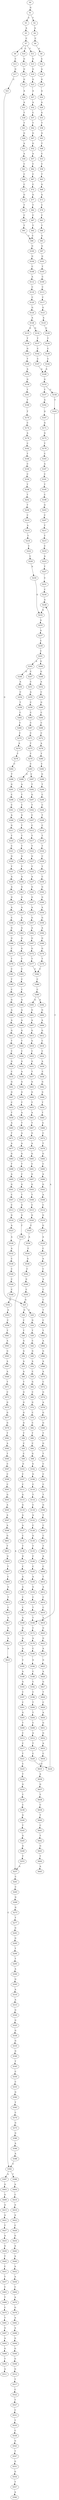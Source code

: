 strict digraph  {
	S0 -> S1 [ label = G ];
	S1 -> S2 [ label = T ];
	S1 -> S3 [ label = C ];
	S2 -> S4 [ label = A ];
	S3 -> S5 [ label = A ];
	S4 -> S6 [ label = C ];
	S5 -> S7 [ label = C ];
	S6 -> S8 [ label = G ];
	S7 -> S9 [ label = G ];
	S7 -> S10 [ label = C ];
	S7 -> S11 [ label = T ];
	S8 -> S12 [ label = A ];
	S9 -> S13 [ label = C ];
	S10 -> S14 [ label = G ];
	S11 -> S15 [ label = G ];
	S12 -> S16 [ label = A ];
	S13 -> S17 [ label = G ];
	S14 -> S18 [ label = G ];
	S15 -> S19 [ label = G ];
	S16 -> S20 [ label = G ];
	S17 -> S21 [ label = C ];
	S18 -> S22 [ label = G ];
	S19 -> S23 [ label = G ];
	S20 -> S24 [ label = A ];
	S21 -> S25 [ label = G ];
	S22 -> S26 [ label = A ];
	S23 -> S27 [ label = A ];
	S24 -> S28 [ label = A ];
	S25 -> S29 [ label = C ];
	S25 -> S30 [ label = G ];
	S26 -> S31 [ label = A ];
	S27 -> S32 [ label = A ];
	S28 -> S33 [ label = G ];
	S29 -> S34 [ label = G ];
	S30 -> S35 [ label = C ];
	S31 -> S36 [ label = T ];
	S32 -> S37 [ label = C ];
	S33 -> S38 [ label = T ];
	S34 -> S39 [ label = T ];
	S35 -> S40 [ label = T ];
	S36 -> S41 [ label = T ];
	S37 -> S42 [ label = T ];
	S38 -> S43 [ label = G ];
	S39 -> S44 [ label = C ];
	S40 -> S45 [ label = G ];
	S41 -> S46 [ label = G ];
	S42 -> S47 [ label = G ];
	S43 -> S48 [ label = T ];
	S44 -> S49 [ label = G ];
	S45 -> S50 [ label = G ];
	S46 -> S51 [ label = A ];
	S47 -> S52 [ label = G ];
	S48 -> S53 [ label = C ];
	S49 -> S54 [ label = A ];
	S50 -> S55 [ label = A ];
	S51 -> S56 [ label = A ];
	S52 -> S57 [ label = A ];
	S53 -> S58 [ label = C ];
	S54 -> S59 [ label = C ];
	S55 -> S60 [ label = A ];
	S56 -> S61 [ label = C ];
	S57 -> S62 [ label = C ];
	S58 -> S63 [ label = T ];
	S59 -> S64 [ label = G ];
	S60 -> S65 [ label = T ];
	S61 -> S66 [ label = C ];
	S62 -> S67 [ label = C ];
	S63 -> S68 [ label = G ];
	S64 -> S69 [ label = C ];
	S65 -> S70 [ label = G ];
	S66 -> S71 [ label = C ];
	S67 -> S72 [ label = C ];
	S68 -> S73 [ label = G ];
	S69 -> S74 [ label = G ];
	S70 -> S75 [ label = G ];
	S71 -> S76 [ label = G ];
	S72 -> S77 [ label = G ];
	S73 -> S78 [ label = C ];
	S74 -> S79 [ label = C ];
	S75 -> S80 [ label = G ];
	S76 -> S81 [ label = T ];
	S77 -> S82 [ label = T ];
	S78 -> S83 [ label = C ];
	S79 -> S84 [ label = C ];
	S80 -> S85 [ label = G ];
	S81 -> S86 [ label = C ];
	S82 -> S87 [ label = C ];
	S83 -> S88 [ label = T ];
	S84 -> S89 [ label = T ];
	S85 -> S90 [ label = T ];
	S86 -> S91 [ label = T ];
	S87 -> S92 [ label = T ];
	S88 -> S93 [ label = G ];
	S89 -> S94 [ label = C ];
	S90 -> S95 [ label = C ];
	S91 -> S96 [ label = C ];
	S92 -> S96 [ label = C ];
	S93 -> S97 [ label = G ];
	S94 -> S98 [ label = G ];
	S95 -> S99 [ label = C ];
	S96 -> S100 [ label = G ];
	S97 -> S101 [ label = G ];
	S98 -> S102 [ label = G ];
	S99 -> S103 [ label = G ];
	S100 -> S104 [ label = G ];
	S101 -> S105 [ label = T ];
	S102 -> S106 [ label = G ];
	S103 -> S107 [ label = C ];
	S104 -> S108 [ label = C ];
	S105 -> S109 [ label = C ];
	S106 -> S110 [ label = C ];
	S107 -> S111 [ label = C ];
	S108 -> S112 [ label = A ];
	S109 -> S113 [ label = C ];
	S110 -> S114 [ label = T ];
	S111 -> S115 [ label = G ];
	S112 -> S116 [ label = C ];
	S113 -> S117 [ label = C ];
	S114 -> S118 [ label = C ];
	S115 -> S119 [ label = G ];
	S116 -> S120 [ label = C ];
	S117 -> S121 [ label = G ];
	S118 -> S122 [ label = A ];
	S119 -> S123 [ label = A ];
	S120 -> S124 [ label = G ];
	S121 -> S125 [ label = A ];
	S122 -> S126 [ label = C ];
	S123 -> S127 [ label = A ];
	S124 -> S128 [ label = A ];
	S125 -> S129 [ label = G ];
	S126 -> S130 [ label = G ];
	S127 -> S131 [ label = C ];
	S128 -> S132 [ label = G ];
	S128 -> S133 [ label = A ];
	S129 -> S134 [ label = T ];
	S130 -> S135 [ label = T ];
	S131 -> S136 [ label = T ];
	S132 -> S137 [ label = T ];
	S133 -> S138 [ label = T ];
	S134 -> S139 [ label = C ];
	S135 -> S140 [ label = C ];
	S136 -> S141 [ label = G ];
	S137 -> S142 [ label = C ];
	S138 -> S143 [ label = G ];
	S139 -> S144 [ label = C ];
	S140 -> S145 [ label = C ];
	S141 -> S146 [ label = C ];
	S142 -> S147 [ label = C ];
	S143 -> S148 [ label = T ];
	S144 -> S149 [ label = A ];
	S145 -> S150 [ label = A ];
	S146 -> S151 [ label = A ];
	S147 -> S149 [ label = A ];
	S148 -> S152 [ label = A ];
	S149 -> S153 [ label = G ];
	S150 -> S154 [ label = G ];
	S151 -> S155 [ label = A ];
	S152 -> S156 [ label = G ];
	S153 -> S157 [ label = T ];
	S153 -> S158 [ label = C ];
	S154 -> S159 [ label = C ];
	S155 -> S160 [ label = C ];
	S156 -> S161 [ label = T ];
	S157 -> S162 [ label = A ];
	S158 -> S163 [ label = T ];
	S159 -> S164 [ label = T ];
	S160 -> S165 [ label = C ];
	S161 -> S166 [ label = T ];
	S162 -> S167 [ label = G ];
	S163 -> S168 [ label = T ];
	S164 -> S168 [ label = T ];
	S165 -> S169 [ label = A ];
	S166 -> S170 [ label = T ];
	S167 -> S171 [ label = G ];
	S168 -> S172 [ label = C ];
	S169 -> S173 [ label = G ];
	S170 -> S174 [ label = C ];
	S171 -> S175 [ label = G ];
	S172 -> S176 [ label = A ];
	S173 -> S177 [ label = A ];
	S174 -> S178 [ label = A ];
	S175 -> S179 [ label = T ];
	S176 -> S180 [ label = C ];
	S177 -> S181 [ label = A ];
	S178 -> S182 [ label = C ];
	S179 -> S183 [ label = C ];
	S180 -> S184 [ label = G ];
	S181 -> S185 [ label = C ];
	S182 -> S186 [ label = T ];
	S183 -> S187 [ label = A ];
	S184 -> S188 [ label = C ];
	S185 -> S189 [ label = A ];
	S186 -> S190 [ label = C ];
	S187 -> S191 [ label = C ];
	S188 -> S192 [ label = C ];
	S189 -> S193 [ label = G ];
	S190 -> S194 [ label = C ];
	S191 -> S195 [ label = T ];
	S192 -> S196 [ label = C ];
	S193 -> S197 [ label = C ];
	S194 -> S198 [ label = T ];
	S195 -> S199 [ label = C ];
	S196 -> S200 [ label = T ];
	S197 -> S201 [ label = C ];
	S198 -> S202 [ label = T ];
	S199 -> S203 [ label = G ];
	S200 -> S204 [ label = T ];
	S201 -> S205 [ label = G ];
	S202 -> S206 [ label = T ];
	S203 -> S207 [ label = C ];
	S204 -> S208 [ label = C ];
	S205 -> S209 [ label = T ];
	S206 -> S210 [ label = C ];
	S207 -> S211 [ label = T ];
	S208 -> S212 [ label = A ];
	S209 -> S213 [ label = C ];
	S210 -> S214 [ label = A ];
	S211 -> S215 [ label = T ];
	S212 -> S216 [ label = T ];
	S213 -> S217 [ label = C ];
	S214 -> S218 [ label = T ];
	S215 -> S219 [ label = C ];
	S216 -> S220 [ label = C ];
	S217 -> S221 [ label = T ];
	S218 -> S222 [ label = C ];
	S219 -> S223 [ label = A ];
	S220 -> S224 [ label = C ];
	S221 -> S225 [ label = C ];
	S222 -> S226 [ label = C ];
	S223 -> S227 [ label = T ];
	S224 -> S228 [ label = A ];
	S225 -> S229 [ label = T ];
	S226 -> S230 [ label = A ];
	S227 -> S231 [ label = C ];
	S228 -> S232 [ label = G ];
	S229 -> S233 [ label = G ];
	S230 -> S232 [ label = G ];
	S231 -> S234 [ label = C ];
	S232 -> S235 [ label = A ];
	S233 -> S236 [ label = T ];
	S234 -> S228 [ label = A ];
	S235 -> S237 [ label = A ];
	S236 -> S238 [ label = C ];
	S237 -> S239 [ label = C ];
	S238 -> S240 [ label = G ];
	S239 -> S241 [ label = C ];
	S240 -> S242 [ label = T ];
	S241 -> S243 [ label = A ];
	S241 -> S244 [ label = G ];
	S242 -> S245 [ label = G ];
	S243 -> S246 [ label = G ];
	S243 -> S247 [ label = C ];
	S244 -> S248 [ label = G ];
	S245 -> S249 [ label = G ];
	S246 -> S250 [ label = A ];
	S247 -> S251 [ label = C ];
	S248 -> S252 [ label = A ];
	S249 -> S253 [ label = T ];
	S250 -> S254 [ label = C ];
	S251 -> S255 [ label = A ];
	S252 -> S256 [ label = C ];
	S253 -> S257 [ label = A ];
	S254 -> S258 [ label = T ];
	S255 -> S259 [ label = C ];
	S256 -> S260 [ label = G ];
	S257 -> S261 [ label = C ];
	S258 -> S262 [ label = C ];
	S259 -> S263 [ label = C ];
	S260 -> S264 [ label = C ];
	S261 -> S265 [ label = C ];
	S262 -> S266 [ label = C ];
	S263 -> S267 [ label = C ];
	S264 -> S268 [ label = C ];
	S265 -> S269 [ label = G ];
	S266 -> S270 [ label = C ];
	S267 -> S271 [ label = C ];
	S268 -> S272 [ label = C ];
	S269 -> S273 [ label = G ];
	S270 -> S274 [ label = A ];
	S271 -> S275 [ label = T ];
	S272 -> S276 [ label = A ];
	S273 -> S277 [ label = T ];
	S274 -> S278 [ label = T ];
	S275 -> S279 [ label = T ];
	S276 -> S280 [ label = T ];
	S277 -> S281 [ label = G ];
	S278 -> S282 [ label = C ];
	S279 -> S283 [ label = C ];
	S280 -> S284 [ label = C ];
	S281 -> S285 [ label = G ];
	S282 -> S286 [ label = T ];
	S283 -> S287 [ label = C ];
	S283 -> S288 [ label = G ];
	S284 -> S289 [ label = G ];
	S285 -> S290 [ label = T ];
	S286 -> S291 [ label = G ];
	S287 -> S292 [ label = T ];
	S288 -> S293 [ label = A ];
	S289 -> S294 [ label = T ];
	S290 -> S295 [ label = T ];
	S291 -> S296 [ label = C ];
	S292 -> S297 [ label = G ];
	S293 -> S298 [ label = T ];
	S294 -> S299 [ label = C ];
	S295 -> S300 [ label = A ];
	S296 -> S301 [ label = C ];
	S297 -> S302 [ label = T ];
	S298 -> S303 [ label = C ];
	S299 -> S304 [ label = C ];
	S300 -> S305 [ label = G ];
	S301 -> S306 [ label = A ];
	S302 -> S307 [ label = C ];
	S303 -> S308 [ label = G ];
	S304 -> S309 [ label = T ];
	S305 -> S310 [ label = A ];
	S306 -> S311 [ label = G ];
	S307 -> S312 [ label = C ];
	S308 -> S313 [ label = T ];
	S309 -> S314 [ label = C ];
	S310 -> S315 [ label = A ];
	S311 -> S316 [ label = T ];
	S312 -> S317 [ label = T ];
	S313 -> S318 [ label = T ];
	S314 -> S319 [ label = T ];
	S315 -> S320 [ label = G ];
	S316 -> S321 [ label = C ];
	S317 -> S322 [ label = T ];
	S318 -> S323 [ label = T ];
	S319 -> S324 [ label = T ];
	S320 -> S325 [ label = G ];
	S321 -> S326 [ label = G ];
	S322 -> S327 [ label = G ];
	S323 -> S328 [ label = G ];
	S324 -> S329 [ label = C ];
	S325 -> S330 [ label = G ];
	S326 -> S331 [ label = T ];
	S327 -> S332 [ label = T ];
	S328 -> S333 [ label = T ];
	S329 -> S334 [ label = T ];
	S330 -> S335 [ label = G ];
	S331 -> S336 [ label = A ];
	S332 -> S337 [ label = A ];
	S333 -> S338 [ label = A ];
	S334 -> S339 [ label = C ];
	S335 -> S340 [ label = G ];
	S336 -> S341 [ label = A ];
	S337 -> S342 [ label = G ];
	S338 -> S343 [ label = G ];
	S339 -> S344 [ label = G ];
	S340 -> S345 [ label = T ];
	S341 -> S346 [ label = G ];
	S342 -> S347 [ label = G ];
	S343 -> S348 [ label = G ];
	S344 -> S349 [ label = G ];
	S345 -> S350 [ label = C ];
	S346 -> S351 [ label = A ];
	S347 -> S352 [ label = A ];
	S348 -> S353 [ label = A ];
	S349 -> S354 [ label = A ];
	S350 -> S355 [ label = C ];
	S351 -> S356 [ label = C ];
	S352 -> S357 [ label = G ];
	S353 -> S358 [ label = A ];
	S354 -> S359 [ label = G ];
	S355 -> S360 [ label = G ];
	S356 -> S361 [ label = G ];
	S357 -> S362 [ label = A ];
	S358 -> S363 [ label = A ];
	S359 -> S364 [ label = A ];
	S360 -> S365 [ label = T ];
	S361 -> S366 [ label = G ];
	S362 -> S367 [ label = G ];
	S363 -> S368 [ label = G ];
	S364 -> S369 [ label = G ];
	S365 -> S370 [ label = C ];
	S366 -> S371 [ label = C ];
	S367 -> S372 [ label = G ];
	S368 -> S373 [ label = G ];
	S369 -> S374 [ label = G ];
	S370 -> S375 [ label = G ];
	S371 -> S376 [ label = T ];
	S372 -> S377 [ label = T ];
	S373 -> S378 [ label = T ];
	S374 -> S379 [ label = T ];
	S375 -> S380 [ label = G ];
	S376 -> S381 [ label = C ];
	S377 -> S382 [ label = C ];
	S378 -> S383 [ label = C ];
	S379 -> S382 [ label = C ];
	S380 -> S384 [ label = A ];
	S381 -> S385 [ label = T ];
	S382 -> S386 [ label = C ];
	S383 -> S387 [ label = C ];
	S384 -> S388 [ label = A ];
	S385 -> S389 [ label = C ];
	S386 -> S390 [ label = C ];
	S387 -> S391 [ label = C ];
	S388 -> S392 [ label = C ];
	S389 -> S393 [ label = G ];
	S390 -> S394 [ label = A ];
	S390 -> S395 [ label = G ];
	S391 -> S396 [ label = G ];
	S392 -> S397 [ label = A ];
	S392 -> S398 [ label = T ];
	S393 -> S399 [ label = A ];
	S394 -> S400 [ label = G ];
	S395 -> S401 [ label = G ];
	S396 -> S402 [ label = A ];
	S397 -> S403 [ label = G ];
	S398 -> S404 [ label = A ];
	S399 -> S405 [ label = A ];
	S400 -> S406 [ label = A ];
	S401 -> S407 [ label = A ];
	S402 -> S408 [ label = A ];
	S403 -> S409 [ label = G ];
	S404 -> S410 [ label = C ];
	S405 -> S411 [ label = G ];
	S406 -> S412 [ label = G ];
	S407 -> S413 [ label = G ];
	S408 -> S414 [ label = G ];
	S409 -> S415 [ label = A ];
	S410 -> S416 [ label = A ];
	S411 -> S417 [ label = T ];
	S412 -> S418 [ label = C ];
	S413 -> S419 [ label = G ];
	S414 -> S420 [ label = T ];
	S415 -> S421 [ label = A ];
	S416 -> S422 [ label = A ];
	S417 -> S423 [ label = C ];
	S418 -> S424 [ label = C ];
	S419 -> S425 [ label = C ];
	S420 -> S426 [ label = C ];
	S421 -> S427 [ label = T ];
	S422 -> S428 [ label = C ];
	S423 -> S429 [ label = G ];
	S424 -> S430 [ label = A ];
	S425 -> S431 [ label = G ];
	S426 -> S432 [ label = G ];
	S427 -> S433 [ label = A ];
	S428 -> S434 [ label = G ];
	S429 -> S435 [ label = C ];
	S430 -> S436 [ label = C ];
	S431 -> S437 [ label = T ];
	S432 -> S438 [ label = A ];
	S433 -> S439 [ label = G ];
	S434 -> S440 [ label = A ];
	S435 -> S441 [ label = G ];
	S436 -> S442 [ label = G ];
	S437 -> S443 [ label = G ];
	S438 -> S444 [ label = G ];
	S439 -> S445 [ label = T ];
	S440 -> S446 [ label = A ];
	S441 -> S447 [ label = G ];
	S442 -> S448 [ label = G ];
	S443 -> S449 [ label = G ];
	S444 -> S450 [ label = G ];
	S445 -> S451 [ label = C ];
	S446 -> S452 [ label = A ];
	S447 -> S453 [ label = C ];
	S448 -> S454 [ label = T ];
	S449 -> S455 [ label = T ];
	S450 -> S456 [ label = T ];
	S451 -> S457 [ label = T ];
	S452 -> S458 [ label = A ];
	S453 -> S459 [ label = T ];
	S454 -> S460 [ label = T ];
	S455 -> S461 [ label = A ];
	S456 -> S462 [ label = A ];
	S457 -> S463 [ label = C ];
	S458 -> S464 [ label = C ];
	S459 -> S465 [ label = A ];
	S460 -> S466 [ label = A ];
	S461 -> S467 [ label = T ];
	S462 -> S468 [ label = T ];
	S463 -> S469 [ label = T ];
	S464 -> S470 [ label = A ];
	S465 -> S471 [ label = T ];
	S466 -> S472 [ label = C ];
	S467 -> S473 [ label = G ];
	S468 -> S474 [ label = A ];
	S469 -> S475 [ label = C ];
	S470 -> S476 [ label = G ];
	S471 -> S477 [ label = A ];
	S472 -> S478 [ label = T ];
	S473 -> S479 [ label = A ];
	S474 -> S480 [ label = A ];
	S475 -> S481 [ label = T ];
	S476 -> S482 [ label = A ];
	S477 -> S483 [ label = G ];
	S478 -> S484 [ label = G ];
	S479 -> S485 [ label = G ];
	S480 -> S486 [ label = G ];
	S481 -> S487 [ label = G ];
	S482 -> S488 [ label = A ];
	S483 -> S489 [ label = T ];
	S484 -> S490 [ label = C ];
	S485 -> S491 [ label = C ];
	S486 -> S492 [ label = T ];
	S487 -> S493 [ label = A ];
	S488 -> S494 [ label = G ];
	S489 -> S495 [ label = A ];
	S490 -> S496 [ label = A ];
	S491 -> S497 [ label = G ];
	S492 -> S498 [ label = C ];
	S493 -> S499 [ label = G ];
	S494 -> S500 [ label = G ];
	S495 -> S501 [ label = G ];
	S496 -> S502 [ label = G ];
	S497 -> S503 [ label = G ];
	S498 -> S504 [ label = G ];
	S499 -> S505 [ label = T ];
	S500 -> S506 [ label = G ];
	S501 -> S507 [ label = C ];
	S502 -> S508 [ label = A ];
	S503 -> S509 [ label = T ];
	S504 -> S510 [ label = T ];
	S505 -> S511 [ label = A ];
	S506 -> S512 [ label = G ];
	S507 -> S513 [ label = C ];
	S508 -> S514 [ label = C ];
	S509 -> S515 [ label = C ];
	S510 -> S516 [ label = G ];
	S512 -> S517 [ label = T ];
	S513 -> S518 [ label = G ];
	S514 -> S519 [ label = G ];
	S515 -> S520 [ label = G ];
	S516 -> S521 [ label = G ];
	S517 -> S522 [ label = C ];
	S518 -> S523 [ label = A ];
	S519 -> S524 [ label = G ];
	S520 -> S525 [ label = C ];
	S521 -> S526 [ label = T ];
	S522 -> S527 [ label = T ];
	S523 -> S528 [ label = A ];
	S524 -> S529 [ label = A ];
	S525 -> S530 [ label = A ];
	S526 -> S257 [ label = A ];
	S527 -> S531 [ label = C ];
	S528 -> S532 [ label = A ];
	S529 -> S533 [ label = C ];
	S530 -> S534 [ label = C ];
	S531 -> S535 [ label = T ];
	S532 -> S536 [ label = C ];
	S533 -> S537 [ label = A ];
	S534 -> S538 [ label = G ];
	S535 -> S539 [ label = C ];
	S536 -> S540 [ label = C ];
	S537 -> S541 [ label = C ];
	S538 -> S542 [ label = C ];
	S539 -> S543 [ label = G ];
	S540 -> S544 [ label = C ];
	S541 -> S545 [ label = A ];
	S542 -> S546 [ label = G ];
	S543 -> S547 [ label = T ];
	S544 -> S548 [ label = C ];
	S545 -> S549 [ label = C ];
	S546 -> S550 [ label = C ];
	S547 -> S551 [ label = G ];
	S548 -> S552 [ label = G ];
	S549 -> S553 [ label = C ];
	S550 -> S25 [ label = G ];
	S551 -> S554 [ label = G ];
	S552 -> S555 [ label = A ];
	S553 -> S556 [ label = T ];
	S554 -> S557 [ label = T ];
	S555 -> S558 [ label = C ];
	S556 -> S559 [ label = C ];
	S557 -> S560 [ label = A ];
	S558 -> S561 [ label = T ];
	S559 -> S562 [ label = T ];
	S561 -> S563 [ label = A ];
	S562 -> S564 [ label = A ];
	S563 -> S565 [ label = G ];
	S564 -> S566 [ label = G ];
	S565 -> S567 [ label = A ];
	S566 -> S568 [ label = A ];
	S567 -> S569 [ label = A ];
	S568 -> S570 [ label = A ];
	S569 -> S571 [ label = T ];
	S570 -> S572 [ label = C ];
	S571 -> S573 [ label = C ];
	S572 -> S574 [ label = G ];
	S573 -> S575 [ label = G ];
	S574 -> S576 [ label = A ];
	S575 -> S577 [ label = G ];
	S576 -> S578 [ label = G ];
	S577 -> S579 [ label = G ];
	S578 -> S580 [ label = G ];
	S579 -> S581 [ label = T ];
	S580 -> S582 [ label = T ];
	S581 -> S583 [ label = A ];
	S582 -> S584 [ label = G ];
	S583 -> S585 [ label = T ];
	S584 -> S586 [ label = T ];
	S585 -> S587 [ label = C ];
	S586 -> S588 [ label = C ];
	S587 -> S589 [ label = C ];
	S588 -> S590 [ label = C ];
	S589 -> S591 [ label = C ];
	S590 -> S592 [ label = C ];
	S591 -> S593 [ label = G ];
	S592 -> S594 [ label = T ];
	S593 -> S595 [ label = A ];
	S594 -> S596 [ label = G ];
	S595 -> S597 [ label = A ];
	S596 -> S598 [ label = T ];
	S597 -> S599 [ label = A ];
	S598 -> S600 [ label = C ];
	S599 -> S601 [ label = G ];
	S600 -> S602 [ label = C ];
	S601 -> S603 [ label = T ];
	S602 -> S604 [ label = T ];
	S603 -> S605 [ label = G ];
	S604 -> S606 [ label = A ];
	S605 -> S607 [ label = T ];
	S606 -> S608 [ label = C ];
	S607 -> S609 [ label = C ];
	S608 -> S610 [ label = T ];
	S609 -> S611 [ label = G ];
	S610 -> S612 [ label = A ];
	S611 -> S613 [ label = T ];
	S612 -> S614 [ label = C ];
	S613 -> S615 [ label = C ];
	S614 -> S616 [ label = C ];
	S615 -> S617 [ label = G ];
	S616 -> S618 [ label = A ];
	S617 -> S619 [ label = G ];
	S618 -> S620 [ label = G ];
	S619 -> S621 [ label = A ];
	S620 -> S622 [ label = G ];
	S621 -> S623 [ label = A ];
	S622 -> S624 [ label = A ];
	S623 -> S392 [ label = C ];
	S624 -> S625 [ label = G ];
	S625 -> S626 [ label = A ];
	S626 -> S627 [ label = G ];
	S627 -> S628 [ label = T ];
	S628 -> S629 [ label = C ];
	S629 -> S630 [ label = A ];
	S630 -> S631 [ label = G ];
	S631 -> S632 [ label = G ];
	S632 -> S633 [ label = A ];
	S633 -> S634 [ label = C ];
	S634 -> S635 [ label = C ];
	S635 -> S636 [ label = A ];
	S636 -> S637 [ label = G ];
	S637 -> S638 [ label = T ];
	S638 -> S639 [ label = C ];
	S639 -> S640 [ label = T ];
	S640 -> S641 [ label = C ];
	S641 -> S642 [ label = T ];
	S642 -> S643 [ label = G ];
	S643 -> S644 [ label = T ];
	S644 -> S645 [ label = A ];
}
